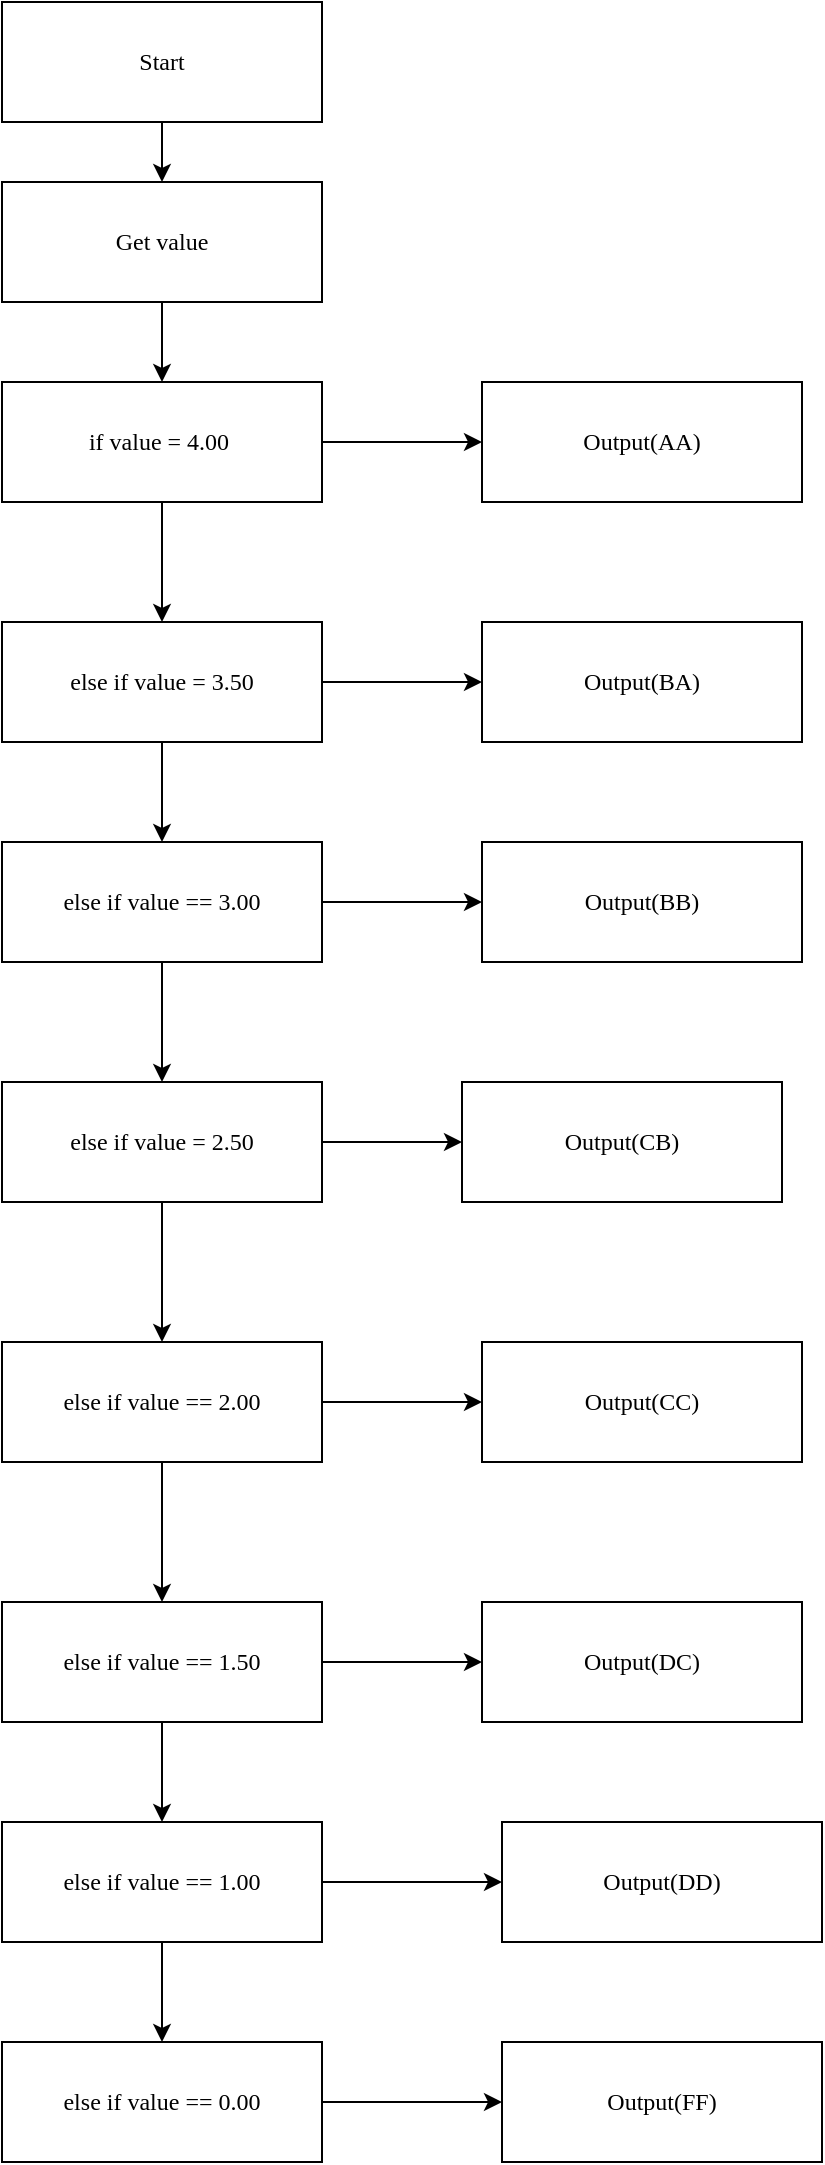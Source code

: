 <mxfile version="22.0.6" type="github">
  <diagram name="Страница — 1" id="3z9-ucBsdX1WkmhsbpMO">
    <mxGraphModel dx="1434" dy="693" grid="1" gridSize="10" guides="1" tooltips="1" connect="1" arrows="1" fold="1" page="1" pageScale="1" pageWidth="827" pageHeight="1169" math="0" shadow="0">
      <root>
        <mxCell id="0" />
        <mxCell id="1" parent="0" />
        <mxCell id="f83u-1gFhpJMJosl8LtQ-5" value="" style="edgeStyle=orthogonalEdgeStyle;rounded=0;orthogonalLoop=1;jettySize=auto;html=1;" parent="1" source="f83u-1gFhpJMJosl8LtQ-1" target="f83u-1gFhpJMJosl8LtQ-4" edge="1">
          <mxGeometry relative="1" as="geometry" />
        </mxCell>
        <mxCell id="f83u-1gFhpJMJosl8LtQ-1" value="Start" style="rounded=0;whiteSpace=wrap;html=1;fontFamily=Times New Roman;" parent="1" vertex="1">
          <mxGeometry x="320" y="60" width="160" height="60" as="geometry" />
        </mxCell>
        <mxCell id="f83u-1gFhpJMJosl8LtQ-37" value="" style="edgeStyle=orthogonalEdgeStyle;rounded=0;orthogonalLoop=1;jettySize=auto;html=1;" parent="1" source="f83u-1gFhpJMJosl8LtQ-4" target="f83u-1gFhpJMJosl8LtQ-36" edge="1">
          <mxGeometry relative="1" as="geometry" />
        </mxCell>
        <mxCell id="f83u-1gFhpJMJosl8LtQ-4" value="Get value" style="rounded=0;whiteSpace=wrap;html=1;fontFamily=Times New Roman;" parent="1" vertex="1">
          <mxGeometry x="320" y="150" width="160" height="60" as="geometry" />
        </mxCell>
        <mxCell id="f83u-1gFhpJMJosl8LtQ-39" value="" style="edgeStyle=orthogonalEdgeStyle;rounded=0;orthogonalLoop=1;jettySize=auto;html=1;" parent="1" source="f83u-1gFhpJMJosl8LtQ-36" target="f83u-1gFhpJMJosl8LtQ-38" edge="1">
          <mxGeometry relative="1" as="geometry" />
        </mxCell>
        <mxCell id="f83u-1gFhpJMJosl8LtQ-41" value="" style="edgeStyle=orthogonalEdgeStyle;rounded=0;orthogonalLoop=1;jettySize=auto;html=1;" parent="1" source="f83u-1gFhpJMJosl8LtQ-36" target="f83u-1gFhpJMJosl8LtQ-40" edge="1">
          <mxGeometry relative="1" as="geometry" />
        </mxCell>
        <mxCell id="f83u-1gFhpJMJosl8LtQ-36" value="if value = 4.00&amp;nbsp;" style="rounded=0;whiteSpace=wrap;html=1;fontFamily=Times New Roman;" parent="1" vertex="1">
          <mxGeometry x="320" y="250" width="160" height="60" as="geometry" />
        </mxCell>
        <mxCell id="f83u-1gFhpJMJosl8LtQ-38" value="Output(AA)" style="rounded=0;whiteSpace=wrap;html=1;fontFamily=Times New Roman;" parent="1" vertex="1">
          <mxGeometry x="560" y="250" width="160" height="60" as="geometry" />
        </mxCell>
        <mxCell id="f83u-1gFhpJMJosl8LtQ-43" value="" style="edgeStyle=orthogonalEdgeStyle;rounded=0;orthogonalLoop=1;jettySize=auto;html=1;" parent="1" source="f83u-1gFhpJMJosl8LtQ-40" target="f83u-1gFhpJMJosl8LtQ-42" edge="1">
          <mxGeometry relative="1" as="geometry" />
        </mxCell>
        <mxCell id="f83u-1gFhpJMJosl8LtQ-45" value="" style="edgeStyle=orthogonalEdgeStyle;rounded=0;orthogonalLoop=1;jettySize=auto;html=1;" parent="1" source="f83u-1gFhpJMJosl8LtQ-40" target="f83u-1gFhpJMJosl8LtQ-44" edge="1">
          <mxGeometry relative="1" as="geometry" />
        </mxCell>
        <mxCell id="f83u-1gFhpJMJosl8LtQ-40" value="else if value = 3.50" style="rounded=0;whiteSpace=wrap;html=1;fontFamily=Times New Roman;" parent="1" vertex="1">
          <mxGeometry x="320" y="370" width="160" height="60" as="geometry" />
        </mxCell>
        <mxCell id="f83u-1gFhpJMJosl8LtQ-42" value="Output(BA)" style="rounded=0;whiteSpace=wrap;html=1;fontFamily=Times New Roman;" parent="1" vertex="1">
          <mxGeometry x="560" y="370" width="160" height="60" as="geometry" />
        </mxCell>
        <mxCell id="f83u-1gFhpJMJosl8LtQ-47" value="" style="edgeStyle=orthogonalEdgeStyle;rounded=0;orthogonalLoop=1;jettySize=auto;html=1;" parent="1" source="f83u-1gFhpJMJosl8LtQ-44" target="f83u-1gFhpJMJosl8LtQ-46" edge="1">
          <mxGeometry relative="1" as="geometry" />
        </mxCell>
        <mxCell id="f83u-1gFhpJMJosl8LtQ-49" value="" style="edgeStyle=orthogonalEdgeStyle;rounded=0;orthogonalLoop=1;jettySize=auto;html=1;" parent="1" source="f83u-1gFhpJMJosl8LtQ-44" target="f83u-1gFhpJMJosl8LtQ-48" edge="1">
          <mxGeometry relative="1" as="geometry" />
        </mxCell>
        <mxCell id="f83u-1gFhpJMJosl8LtQ-44" value="else if value == 3.00" style="rounded=0;whiteSpace=wrap;html=1;fontFamily=Times New Roman;" parent="1" vertex="1">
          <mxGeometry x="320" y="480" width="160" height="60" as="geometry" />
        </mxCell>
        <mxCell id="f83u-1gFhpJMJosl8LtQ-46" value="Output(BB)" style="rounded=0;whiteSpace=wrap;html=1;fontFamily=Times New Roman;" parent="1" vertex="1">
          <mxGeometry x="560" y="480" width="160" height="60" as="geometry" />
        </mxCell>
        <mxCell id="f83u-1gFhpJMJosl8LtQ-51" value="" style="edgeStyle=orthogonalEdgeStyle;rounded=0;orthogonalLoop=1;jettySize=auto;html=1;" parent="1" source="f83u-1gFhpJMJosl8LtQ-48" target="f83u-1gFhpJMJosl8LtQ-50" edge="1">
          <mxGeometry relative="1" as="geometry" />
        </mxCell>
        <mxCell id="f83u-1gFhpJMJosl8LtQ-61" value="" style="edgeStyle=orthogonalEdgeStyle;rounded=0;orthogonalLoop=1;jettySize=auto;html=1;" parent="1" source="f83u-1gFhpJMJosl8LtQ-48" target="f83u-1gFhpJMJosl8LtQ-52" edge="1">
          <mxGeometry relative="1" as="geometry" />
        </mxCell>
        <mxCell id="f83u-1gFhpJMJosl8LtQ-48" value="else if value = 2.50" style="rounded=0;whiteSpace=wrap;html=1;fontFamily=Times New Roman;" parent="1" vertex="1">
          <mxGeometry x="320" y="600" width="160" height="60" as="geometry" />
        </mxCell>
        <mxCell id="f83u-1gFhpJMJosl8LtQ-50" value="Output(CB)" style="rounded=0;whiteSpace=wrap;html=1;fontFamily=Times New Roman;" parent="1" vertex="1">
          <mxGeometry x="550" y="600" width="160" height="60" as="geometry" />
        </mxCell>
        <mxCell id="f83u-1gFhpJMJosl8LtQ-58" value="" style="edgeStyle=orthogonalEdgeStyle;rounded=0;orthogonalLoop=1;jettySize=auto;html=1;" parent="1" source="f83u-1gFhpJMJosl8LtQ-52" target="f83u-1gFhpJMJosl8LtQ-53" edge="1">
          <mxGeometry relative="1" as="geometry" />
        </mxCell>
        <mxCell id="f83u-1gFhpJMJosl8LtQ-62" value="" style="edgeStyle=orthogonalEdgeStyle;rounded=0;orthogonalLoop=1;jettySize=auto;html=1;" parent="1" source="f83u-1gFhpJMJosl8LtQ-52" target="f83u-1gFhpJMJosl8LtQ-54" edge="1">
          <mxGeometry relative="1" as="geometry" />
        </mxCell>
        <mxCell id="f83u-1gFhpJMJosl8LtQ-52" value="else if value == 2.00" style="rounded=0;whiteSpace=wrap;html=1;fontFamily=Times New Roman;" parent="1" vertex="1">
          <mxGeometry x="320" y="730" width="160" height="60" as="geometry" />
        </mxCell>
        <mxCell id="f83u-1gFhpJMJosl8LtQ-53" value="Output(CC)" style="rounded=0;whiteSpace=wrap;html=1;fontFamily=Times New Roman;" parent="1" vertex="1">
          <mxGeometry x="560" y="730" width="160" height="60" as="geometry" />
        </mxCell>
        <mxCell id="f83u-1gFhpJMJosl8LtQ-59" value="" style="edgeStyle=orthogonalEdgeStyle;rounded=0;orthogonalLoop=1;jettySize=auto;html=1;" parent="1" source="f83u-1gFhpJMJosl8LtQ-54" target="f83u-1gFhpJMJosl8LtQ-56" edge="1">
          <mxGeometry relative="1" as="geometry" />
        </mxCell>
        <mxCell id="f83u-1gFhpJMJosl8LtQ-63" value="" style="edgeStyle=orthogonalEdgeStyle;rounded=0;orthogonalLoop=1;jettySize=auto;html=1;" parent="1" source="f83u-1gFhpJMJosl8LtQ-54" target="f83u-1gFhpJMJosl8LtQ-55" edge="1">
          <mxGeometry relative="1" as="geometry" />
        </mxCell>
        <mxCell id="f83u-1gFhpJMJosl8LtQ-54" value="else if value == 1.50" style="rounded=0;whiteSpace=wrap;html=1;fontFamily=Times New Roman;" parent="1" vertex="1">
          <mxGeometry x="320" y="860" width="160" height="60" as="geometry" />
        </mxCell>
        <mxCell id="f83u-1gFhpJMJosl8LtQ-60" value="" style="edgeStyle=orthogonalEdgeStyle;rounded=0;orthogonalLoop=1;jettySize=auto;html=1;" parent="1" source="f83u-1gFhpJMJosl8LtQ-55" target="f83u-1gFhpJMJosl8LtQ-57" edge="1">
          <mxGeometry relative="1" as="geometry" />
        </mxCell>
        <mxCell id="f83u-1gFhpJMJosl8LtQ-66" value="" style="edgeStyle=orthogonalEdgeStyle;rounded=0;orthogonalLoop=1;jettySize=auto;html=1;" parent="1" source="f83u-1gFhpJMJosl8LtQ-55" target="f83u-1gFhpJMJosl8LtQ-64" edge="1">
          <mxGeometry relative="1" as="geometry" />
        </mxCell>
        <mxCell id="f83u-1gFhpJMJosl8LtQ-55" value="else if value == 1.00" style="rounded=0;whiteSpace=wrap;html=1;fontFamily=Times New Roman;" parent="1" vertex="1">
          <mxGeometry x="320" y="970" width="160" height="60" as="geometry" />
        </mxCell>
        <mxCell id="f83u-1gFhpJMJosl8LtQ-56" value="Output(DC)" style="rounded=0;whiteSpace=wrap;html=1;fontFamily=Times New Roman;" parent="1" vertex="1">
          <mxGeometry x="560" y="860" width="160" height="60" as="geometry" />
        </mxCell>
        <mxCell id="f83u-1gFhpJMJosl8LtQ-57" value="Output(DD)" style="rounded=0;whiteSpace=wrap;html=1;fontFamily=Times New Roman;" parent="1" vertex="1">
          <mxGeometry x="570" y="970" width="160" height="60" as="geometry" />
        </mxCell>
        <mxCell id="f83u-1gFhpJMJosl8LtQ-67" value="" style="edgeStyle=orthogonalEdgeStyle;rounded=0;orthogonalLoop=1;jettySize=auto;html=1;" parent="1" source="f83u-1gFhpJMJosl8LtQ-64" target="f83u-1gFhpJMJosl8LtQ-65" edge="1">
          <mxGeometry relative="1" as="geometry" />
        </mxCell>
        <mxCell id="f83u-1gFhpJMJosl8LtQ-64" value="else if value == 0.00" style="rounded=0;whiteSpace=wrap;html=1;fontFamily=Times New Roman;" parent="1" vertex="1">
          <mxGeometry x="320" y="1080" width="160" height="60" as="geometry" />
        </mxCell>
        <mxCell id="f83u-1gFhpJMJosl8LtQ-65" value="Output(FF)" style="rounded=0;whiteSpace=wrap;html=1;fontFamily=Times New Roman;" parent="1" vertex="1">
          <mxGeometry x="570" y="1080" width="160" height="60" as="geometry" />
        </mxCell>
      </root>
    </mxGraphModel>
  </diagram>
</mxfile>
